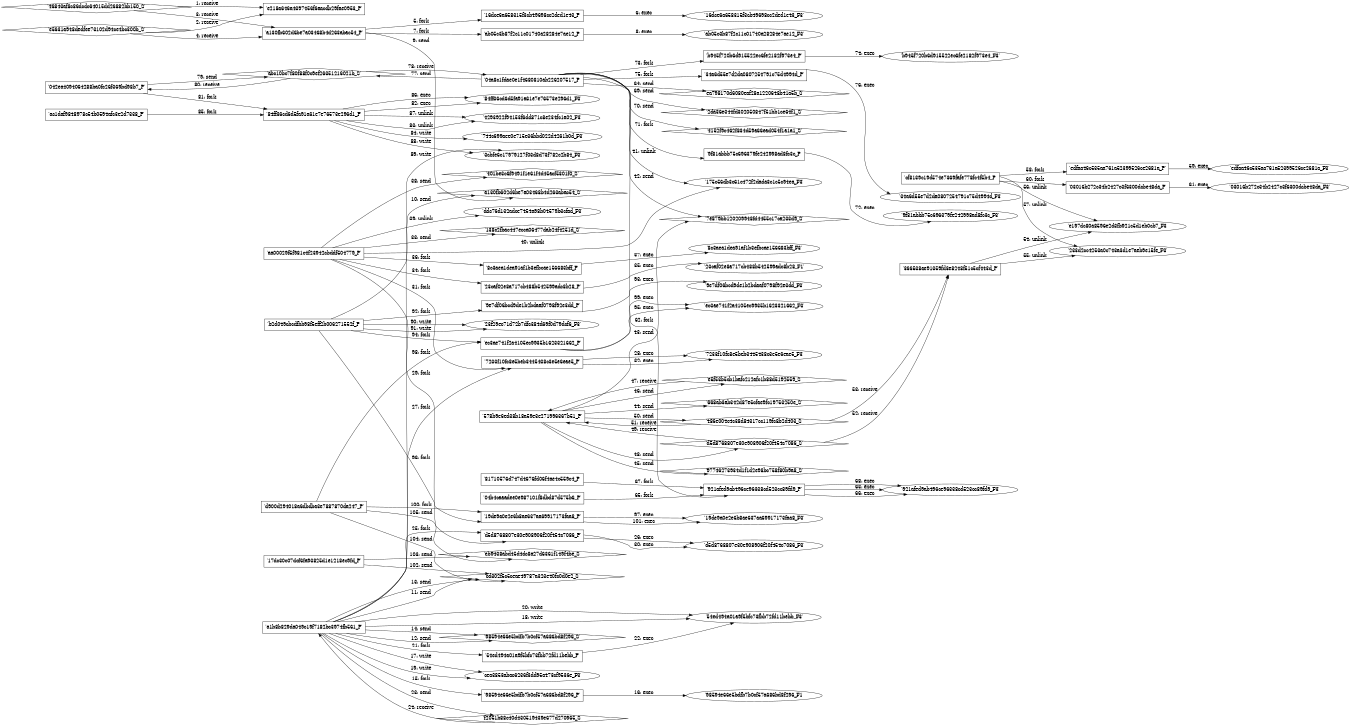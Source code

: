 digraph "D:\Learning\Paper\apt\基于CTI的攻击预警\Dataset\攻击图\ASGfromALLCTI\Evolved phishing Device registration trick adds to phishers’ toolbox for victims without MFA.dot" {
rankdir="LR"
size="9"
fixedsize="false"
splines="true"
nodesep=0.3
ranksep=0
fontsize=10
overlap="scalexy"
engine= "neato"
	"'e218a646a4397456f6aacdb29fae0953_P'" [node_type=Process shape=box]
	"'46843af8c86dcdc64015dd26882bb150_S'" [node_type=Socket shape=diamond]
	"'46843af8c86dcdc64015dd26882bb150_S'" -> "'e218a646a4397456f6aacdb29fae0953_P'" [label="1: receive"]
	"'e218a646a4397456f6aacdb29fae0953_P'" [node_type=Process shape=box]
	"'e5631a948dedfee73102d94ce4bc300b_S'" [node_type=Socket shape=diamond]
	"'e5631a948dedfee73102d94ce4bc300b_S'" -> "'e218a646a4397456f6aacdb29fae0953_P'" [label="2: receive"]
	"'a130fb602d6be7a03468b4d263abac54_P'" [node_type=Process shape=box]
	"'46843af8c86dcdc64015dd26882bb150_S'" [node_type=Socket shape=diamond]
	"'46843af8c86dcdc64015dd26882bb150_S'" -> "'a130fb602d6be7a03468b4d263abac54_P'" [label="3: receive"]
	"'a130fb602d6be7a03468b4d263abac54_P'" [node_type=Process shape=box]
	"'e5631a948dedfee73102d94ce4bc300b_S'" [node_type=Socket shape=diamond]
	"'e5631a948dedfee73102d94ce4bc300b_S'" -> "'a130fb602d6be7a03468b4d263abac54_P'" [label="4: receive"]
	"'a130fb602d6be7a03468b4d263abac54_P'" [node_type=Process shape=box]
	"'16dce6a658315f3cb49698cc2ded1e43_P'" [node_type=Process shape=box]
	"'a130fb602d6be7a03468b4d263abac54_P'" -> "'16dce6a658315f3cb49698cc2ded1e43_P'" [label="5: fork"]
	"'16dce6a658315f3cb49698cc2ded1e43_P'" [node_type=Process shape=box]
	"'16dce6a658315f3cb49698cc2ded1e43_F3'" [node_type=File shape=ellipse]
	"'16dce6a658315f3cb49698cc2ded1e43_P'" -> "'16dce6a658315f3cb49698cc2ded1e43_F3'" [label="6: exec"]
	"'a130fb602d6be7a03468b4d263abac54_P'" [node_type=Process shape=box]
	"'ab05c3b87f2c11c01740a28284e7ae12_P'" [node_type=Process shape=box]
	"'a130fb602d6be7a03468b4d263abac54_P'" -> "'ab05c3b87f2c11c01740a28284e7ae12_P'" [label="7: fork"]
	"'ab05c3b87f2c11c01740a28284e7ae12_P'" [node_type=Process shape=box]
	"'ab05c3b87f2c11c01740a28284e7ae12_F3'" [node_type=File shape=ellipse]
	"'ab05c3b87f2c11c01740a28284e7ae12_P'" -> "'ab05c3b87f2c11c01740a28284e7ae12_F3'" [label="8: exec"]
	"'a130fb602d6be7a03468b4d263abac54_S'" [node_type=Socket shape=diamond]
	"'a130fb602d6be7a03468b4d263abac54_P'" [node_type=Process shape=box]
	"'a130fb602d6be7a03468b4d263abac54_P'" -> "'a130fb602d6be7a03468b4d263abac54_S'" [label="9: send"]
	"'a130fb602d6be7a03468b4d263abac54_S'" [node_type=Socket shape=diamond]
	"'a1b8b829da049c19f7182bc3974fb561_P'" [node_type=Process shape=box]
	"'a1b8b829da049c19f7182bc3974fb561_P'" -> "'a130fb602d6be7a03468b4d263abac54_S'" [label="10: send"]
	"'cd302f5c5ceae49787a323e40fc0d0e2_S'" [node_type=Socket shape=diamond]
	"'a1b8b829da049c19f7182bc3974fb561_P'" [node_type=Process shape=box]
	"'a1b8b829da049c19f7182bc3974fb561_P'" -> "'cd302f5c5ceae49787a323e40fc0d0e2_S'" [label="11: send"]
	"'98594e66e5bdfb7b0cf57a686bd8f296_S'" [node_type=Socket shape=diamond]
	"'a1b8b829da049c19f7182bc3974fb561_P'" [node_type=Process shape=box]
	"'a1b8b829da049c19f7182bc3974fb561_P'" -> "'98594e66e5bdfb7b0cf57a686bd8f296_S'" [label="12: send"]
	"'cd302f5c5ceae49787a323e40fc0d0e2_S'" [node_type=Socket shape=diamond]
	"'a1b8b829da049c19f7182bc3974fb561_P'" [node_type=Process shape=box]
	"'a1b8b829da049c19f7182bc3974fb561_P'" -> "'cd302f5c5ceae49787a323e40fc0d0e2_S'" [label="13: send"]
	"'98594e66e5bdfb7b0cf57a686bd8f296_S'" [node_type=Socket shape=diamond]
	"'a1b8b829da049c19f7182bc3974fb561_P'" [node_type=Process shape=box]
	"'a1b8b829da049c19f7182bc3974fb561_P'" -> "'98594e66e5bdfb7b0cf57a686bd8f296_S'" [label="14: send"]
	"'a1b8b829da049c19f7182bc3974fb561_P'" [node_type=Process shape=box]
	"'98594e66e5bdfb7b0cf57a686bd8f296_P'" [node_type=Process shape=box]
	"'a1b8b829da049c19f7182bc3974fb561_P'" -> "'98594e66e5bdfb7b0cf57a686bd8f296_P'" [label="15: fork"]
	"'98594e66e5bdfb7b0cf57a686bd8f296_P'" [node_type=Process shape=box]
	"'98594e66e5bdfb7b0cf57a686bd8f296_F1'" [node_type=File shape=ellipse]
	"'98594e66e5bdfb7b0cf57a686bd8f296_P'" -> "'98594e66e5bdfb7b0cf57a686bd8f296_F1'" [label="16: exec"]
	"'cea3853abac6236f3dd95a473cf9536e_F3'" [node_type=file shape=ellipse]
	"'a1b8b829da049c19f7182bc3974fb561_P'" [node_type=Process shape=box]
	"'a1b8b829da049c19f7182bc3974fb561_P'" -> "'cea3853abac6236f3dd95a473cf9536e_F3'" [label="17: write"]
	"'54ed494a01a9f5bfc73fbb72fd11bebb_F3'" [node_type=file shape=ellipse]
	"'a1b8b829da049c19f7182bc3974fb561_P'" [node_type=Process shape=box]
	"'a1b8b829da049c19f7182bc3974fb561_P'" -> "'54ed494a01a9f5bfc73fbb72fd11bebb_F3'" [label="18: write"]
	"'cea3853abac6236f3dd95a473cf9536e_F3'" [node_type=file shape=ellipse]
	"'a1b8b829da049c19f7182bc3974fb561_P'" [node_type=Process shape=box]
	"'a1b8b829da049c19f7182bc3974fb561_P'" -> "'cea3853abac6236f3dd95a473cf9536e_F3'" [label="19: write"]
	"'54ed494a01a9f5bfc73fbb72fd11bebb_F3'" [node_type=file shape=ellipse]
	"'a1b8b829da049c19f7182bc3974fb561_P'" [node_type=Process shape=box]
	"'a1b8b829da049c19f7182bc3974fb561_P'" -> "'54ed494a01a9f5bfc73fbb72fd11bebb_F3'" [label="20: write"]
	"'a1b8b829da049c19f7182bc3974fb561_P'" [node_type=Process shape=box]
	"'54ed494a01a9f5bfc73fbb72fd11bebb_P'" [node_type=Process shape=box]
	"'a1b8b829da049c19f7182bc3974fb561_P'" -> "'54ed494a01a9f5bfc73fbb72fd11bebb_P'" [label="21: fork"]
	"'54ed494a01a9f5bfc73fbb72fd11bebb_P'" [node_type=Process shape=box]
	"'54ed494a01a9f5bfc73fbb72fd11bebb_F3'" [node_type=File shape=ellipse]
	"'54ed494a01a9f5bfc73fbb72fd11bebb_P'" -> "'54ed494a01a9f5bfc73fbb72fd11bebb_F3'" [label="22: exec"]
	"'f2051b88c40d430519439e677d270965_S'" [node_type=Socket shape=diamond]
	"'a1b8b829da049c19f7182bc3974fb561_P'" [node_type=Process shape=box]
	"'a1b8b829da049c19f7182bc3974fb561_P'" -> "'f2051b88c40d430519439e677d270965_S'" [label="23: send"]
	"'f2051b88c40d430519439e677d270965_S'" -> "'a1b8b829da049c19f7182bc3974fb561_P'" [label="24: receive"]
	"'a1b8b829da049c19f7182bc3974fb561_P'" [node_type=Process shape=box]
	"'d5d8768807e30e908906f20f454c7086_P'" [node_type=Process shape=box]
	"'a1b8b829da049c19f7182bc3974fb561_P'" -> "'d5d8768807e30e908906f20f454c7086_P'" [label="25: fork"]
	"'d5d8768807e30e908906f20f454c7086_P'" [node_type=Process shape=box]
	"'d5d8768807e30e908906f20f454c7086_F3'" [node_type=File shape=ellipse]
	"'d5d8768807e30e908906f20f454c7086_P'" -> "'d5d8768807e30e908906f20f454c7086_F3'" [label="26: exec"]
	"'a1b8b829da049c19f7182bc3974fb561_P'" [node_type=Process shape=box]
	"'7233f10fc8e5beb3445438c3e5e6eae5_P'" [node_type=Process shape=box]
	"'a1b8b829da049c19f7182bc3974fb561_P'" -> "'7233f10fc8e5beb3445438c3e5e6eae5_P'" [label="27: fork"]
	"'7233f10fc8e5beb3445438c3e5e6eae5_P'" [node_type=Process shape=box]
	"'7233f10fc8e5beb3445438c3e5e6eae5_F3'" [node_type=File shape=ellipse]
	"'7233f10fc8e5beb3445438c3e5e6eae5_P'" -> "'7233f10fc8e5beb3445438c3e5e6eae5_F3'" [label="28: exec"]
	"'aa00029f5f981c4f23942cbddf504779_P'" [node_type=Process shape=box]
	"'d5d8768807e30e908906f20f454c7086_P'" [node_type=Process shape=box]
	"'aa00029f5f981c4f23942cbddf504779_P'" -> "'d5d8768807e30e908906f20f454c7086_P'" [label="29: fork"]
	"'d5d8768807e30e908906f20f454c7086_P'" [node_type=Process shape=box]
	"'d5d8768807e30e908906f20f454c7086_F3'" [node_type=File shape=ellipse]
	"'d5d8768807e30e908906f20f454c7086_P'" -> "'d5d8768807e30e908906f20f454c7086_F3'" [label="30: exec"]
	"'aa00029f5f981c4f23942cbddf504779_P'" [node_type=Process shape=box]
	"'7233f10fc8e5beb3445438c3e5e6eae5_P'" [node_type=Process shape=box]
	"'aa00029f5f981c4f23942cbddf504779_P'" -> "'7233f10fc8e5beb3445438c3e5e6eae5_P'" [label="31: fork"]
	"'7233f10fc8e5beb3445438c3e5e6eae5_P'" [node_type=Process shape=box]
	"'7233f10fc8e5beb3445438c3e5e6eae5_F3'" [node_type=File shape=ellipse]
	"'7233f10fc8e5beb3445438c3e5e6eae5_P'" -> "'7233f10fc8e5beb3445438c3e5e6eae5_F3'" [label="32: exec"]
	"'138c2fbac447ecca06477dab24f4251d_S'" [node_type=Socket shape=diamond]
	"'aa00029f5f981c4f23942cbddf504779_P'" [node_type=Process shape=box]
	"'aa00029f5f981c4f23942cbddf504779_P'" -> "'138c2fbac447ecca06477dab24f4251d_S'" [label="33: send"]
	"'aa00029f5f981c4f23942cbddf504779_P'" [node_type=Process shape=box]
	"'23caf02e8a717cb488b542599adc8b28_P'" [node_type=Process shape=box]
	"'aa00029f5f981c4f23942cbddf504779_P'" -> "'23caf02e8a717cb488b542599adc8b28_P'" [label="34: fork"]
	"'23caf02e8a717cb488b542599adc8b28_P'" [node_type=Process shape=box]
	"'23caf02e8a717cb488b542599adc8b28_F1'" [node_type=File shape=ellipse]
	"'23caf02e8a717cb488b542599adc8b28_P'" -> "'23caf02e8a717cb488b542599adc8b28_F1'" [label="35: exec"]
	"'aa00029f5f981c4f23942cbddf504779_P'" [node_type=Process shape=box]
	"'8c3aea1dea91af1b3efbcae156683bff_P'" [node_type=Process shape=box]
	"'aa00029f5f981c4f23942cbddf504779_P'" -> "'8c3aea1dea91af1b3efbcae156683bff_P'" [label="36: fork"]
	"'8c3aea1dea91af1b3efbcae156683bff_P'" [node_type=Process shape=box]
	"'8c3aea1dea91af1b3efbcae156683bff_F3'" [node_type=File shape=ellipse]
	"'8c3aea1dea91af1b3efbcae156683bff_P'" -> "'8c3aea1dea91af1b3efbcae156683bff_F3'" [label="37: exec"]
	"'401be3c6f9491f1e61f4d45acf5301f0_S'" [node_type=Socket shape=diamond]
	"'aa00029f5f981c4f23942cbddf504779_P'" [node_type=Process shape=box]
	"'aa00029f5f981c4f23942cbddf504779_P'" -> "'401be3c6f9491f1e61f4d45acf5301f0_S'" [label="38: send"]
	"'ddc76d132adce7454a98b04579b3cfad_F3'" [node_type=file shape=ellipse]
	"'aa00029f5f981c4f23942cbddf504779_P'" [node_type=Process shape=box]
	"'aa00029f5f981c4f23942cbddf504779_P'" -> "'ddc76d132adce7454a98b04579b3cfad_F3'" [label="39: unlink"]
	"'175c56db3c61c472f2dada3c1c5c94ea_F3'" [node_type=file shape=ellipse]
	"'aa00029f5f981c4f23942cbddf504779_P'" [node_type=Process shape=box]
	"'aa00029f5f981c4f23942cbddf504779_P'" -> "'175c56db3c61c472f2dada3c1c5c94ea_F3'" [label="40: unlink"]
	"'175c56db3c61c472f2dada3c1c5c94ea_F3'" [node_type=file shape=ellipse]
	"'04a8c1fdae0e1f4680810ab226207517_P'" [node_type=Process shape=box]
	"'04a8c1fdae0e1f4680810ab226207517_P'" -> "'175c56db3c61c472f2dada3c1c5c94ea_F3'" [label="41: unlink"]
	"'7e879bb120209948fd4455c17ca233d9_S'" [node_type=Socket shape=diamond]
	"'04a8c1fdae0e1f4680810ab226207517_P'" [node_type=Process shape=box]
	"'04a8c1fdae0e1f4680810ab226207517_P'" -> "'7e879bb120209948fd4455c17ca233d9_S'" [label="42: send"]
	"'7e879bb120209948fd4455c17ca233d9_S'" [node_type=Socket shape=diamond]
	"'578b9e6ed38b18a59e3e271996367b51_P'" [node_type=Process shape=box]
	"'578b9e6ed38b18a59e3e271996367b51_P'" -> "'7e879bb120209948fd4455c17ca233d9_S'" [label="43: send"]
	"'668ab3ab342d87e5cfae9fc19753250e_S'" [node_type=Socket shape=diamond]
	"'578b9e6ed38b18a59e3e271996367b51_P'" [node_type=Process shape=box]
	"'578b9e6ed38b18a59e3e271996367b51_P'" -> "'668ab3ab342d87e5cfae9fc19753250e_S'" [label="44: send"]
	"'97746273934d1f1d2e98bc758f80b9a8_S'" [node_type=Socket shape=diamond]
	"'578b9e6ed38b18a59e3e271996367b51_P'" [node_type=Process shape=box]
	"'578b9e6ed38b18a59e3e271996367b51_P'" -> "'97746273934d1f1d2e98bc758f80b9a8_S'" [label="45: send"]
	"'e5f53b5cb1bafc212afc1b88d5192559_S'" [node_type=Socket shape=diamond]
	"'578b9e6ed38b18a59e3e271996367b51_P'" [node_type=Process shape=box]
	"'578b9e6ed38b18a59e3e271996367b51_P'" -> "'e5f53b5cb1bafc212afc1b88d5192559_S'" [label="46: send"]
	"'e5f53b5cb1bafc212afc1b88d5192559_S'" -> "'578b9e6ed38b18a59e3e271996367b51_P'" [label="47: receive"]
	"'d5d8768807e30e908906f20f454c7086_S'" [node_type=Socket shape=diamond]
	"'578b9e6ed38b18a59e3e271996367b51_P'" [node_type=Process shape=box]
	"'578b9e6ed38b18a59e3e271996367b51_P'" -> "'d5d8768807e30e908906f20f454c7086_S'" [label="48: send"]
	"'d5d8768807e30e908906f20f454c7086_S'" -> "'578b9e6ed38b18a59e3e271996367b51_P'" [label="49: receive"]
	"'486e004c4c38d84317cc119fc8b2d403_S'" [node_type=Socket shape=diamond]
	"'578b9e6ed38b18a59e3e271996367b51_P'" [node_type=Process shape=box]
	"'578b9e6ed38b18a59e3e271996367b51_P'" -> "'486e004c4c38d84317cc119fc8b2d403_S'" [label="50: send"]
	"'486e004c4c38d84317cc119fc8b2d403_S'" -> "'578b9e6ed38b18a59e3e271996367b51_P'" [label="51: receive"]
	"'366538ae91359fd3e8248f51c5cf443d_P'" [node_type=Process shape=box]
	"'d5d8768807e30e908906f20f454c7086_S'" [node_type=Socket shape=diamond]
	"'d5d8768807e30e908906f20f454c7086_S'" -> "'366538ae91359fd3e8248f51c5cf443d_P'" [label="52: receive"]
	"'366538ae91359fd3e8248f51c5cf443d_P'" [node_type=Process shape=box]
	"'486e004c4c38d84317cc119fc8b2d403_S'" [node_type=Socket shape=diamond]
	"'486e004c4c38d84317cc119fc8b2d403_S'" -> "'366538ae91359fd3e8248f51c5cf443d_P'" [label="53: receive"]
	"'e197dc80a8596e2d3fb921c5d1eb0cb7_F3'" [node_type=file shape=ellipse]
	"'366538ae91359fd3e8248f51c5cf443d_P'" [node_type=Process shape=box]
	"'366538ae91359fd3e8248f51c5cf443d_P'" -> "'e197dc80a8596e2d3fb921c5d1eb0cb7_F3'" [label="54: unlink"]
	"'233d2cc4253a0c743a3d1e7aeb9e15fe_F3'" [node_type=file shape=ellipse]
	"'366538ae91359fd3e8248f51c5cf443d_P'" [node_type=Process shape=box]
	"'366538ae91359fd3e8248f51c5cf443d_P'" -> "'233d2cc4253a0c743a3d1e7aeb9e15fe_F3'" [label="55: unlink"]
	"'e197dc80a8596e2d3fb921c5d1eb0cb7_F3'" [node_type=file shape=ellipse]
	"'cf8139c19d574e7369fafe778fc4f5b4_P'" [node_type=Process shape=box]
	"'cf8139c19d574e7369fafe778fc4f5b4_P'" -> "'e197dc80a8596e2d3fb921c5d1eb0cb7_F3'" [label="56: unlink"]
	"'233d2cc4253a0c743a3d1e7aeb9e15fe_F3'" [node_type=file shape=ellipse]
	"'cf8139c19d574e7369fafe778fc4f5b4_P'" [node_type=Process shape=box]
	"'cf8139c19d574e7369fafe778fc4f5b4_P'" -> "'233d2cc4253a0c743a3d1e7aeb9e15fe_F3'" [label="57: unlink"]
	"'cf8139c19d574e7369fafe778fc4f5b4_P'" [node_type=Process shape=box]
	"'edfaa46c535aa761a52399526ce2681a_P'" [node_type=Process shape=box]
	"'cf8139c19d574e7369fafe778fc4f5b4_P'" -> "'edfaa46c535aa761a52399526ce2681a_P'" [label="58: fork"]
	"'edfaa46c535aa761a52399526ce2681a_P'" [node_type=Process shape=box]
	"'edfaa46c535aa761a52399526ce2681a_F3'" [node_type=File shape=ellipse]
	"'edfaa46c535aa761a52399526ce2681a_P'" -> "'edfaa46c535aa761a52399526ce2681a_F3'" [label="59: exec"]
	"'cf8139c19d574e7369fafe778fc4f5b4_P'" [node_type=Process shape=box]
	"'03016b272c34b2427c3f6300dcbe48da_P'" [node_type=Process shape=box]
	"'cf8139c19d574e7369fafe778fc4f5b4_P'" -> "'03016b272c34b2427c3f6300dcbe48da_P'" [label="60: fork"]
	"'03016b272c34b2427c3f6300dcbe48da_P'" [node_type=Process shape=box]
	"'03016b272c34b2427c3f6300dcbe48da_F3'" [node_type=File shape=ellipse]
	"'03016b272c34b2427c3f6300dcbe48da_P'" -> "'03016b272c34b2427c3f6300dcbe48da_F3'" [label="61: exec"]
	"'04a8c1fdae0e1f4680810ab226207517_P'" [node_type=Process shape=box]
	"'921afed9ab496ce96338cd523cc89fd9_P'" [node_type=Process shape=box]
	"'04a8c1fdae0e1f4680810ab226207517_P'" -> "'921afed9ab496ce96338cd523cc89fd9_P'" [label="62: fork"]
	"'921afed9ab496ce96338cd523cc89fd9_P'" [node_type=Process shape=box]
	"'921afed9ab496ce96338cd523cc89fd9_F3'" [node_type=File shape=ellipse]
	"'921afed9ab496ce96338cd523cc89fd9_P'" -> "'921afed9ab496ce96338cd523cc89fd9_F3'" [label="63: exec"]
	"'ea798170d6080eaf28a1220648b41a5b_S'" [node_type=Socket shape=diamond]
	"'04a8c1fdae0e1f4680810ab226207517_P'" [node_type=Process shape=box]
	"'04a8c1fdae0e1f4680810ab226207517_P'" -> "'ea798170d6080eaf28a1220648b41a5b_S'" [label="64: send"]
	"'04b4caaadee0e987101f8dbd87d575b6_P'" [node_type=Process shape=box]
	"'921afed9ab496ce96338cd523cc89fd9_P'" [node_type=Process shape=box]
	"'04b4caaadee0e987101f8dbd87d575b6_P'" -> "'921afed9ab496ce96338cd523cc89fd9_P'" [label="65: fork"]
	"'921afed9ab496ce96338cd523cc89fd9_P'" [node_type=Process shape=box]
	"'921afed9ab496ce96338cd523cc89fd9_F3'" [node_type=File shape=ellipse]
	"'921afed9ab496ce96338cd523cc89fd9_P'" -> "'921afed9ab496ce96338cd523cc89fd9_F3'" [label="66: exec"]
	"'81710576d747d4676fd06f4ae4c559c4_P'" [node_type=Process shape=box]
	"'921afed9ab496ce96338cd523cc89fd9_P'" [node_type=Process shape=box]
	"'81710576d747d4676fd06f4ae4c559c4_P'" -> "'921afed9ab496ce96338cd523cc89fd9_P'" [label="67: fork"]
	"'921afed9ab496ce96338cd523cc89fd9_P'" [node_type=Process shape=box]
	"'921afed9ab496ce96338cd523cc89fd9_F3'" [node_type=File shape=ellipse]
	"'921afed9ab496ce96338cd523cc89fd9_P'" -> "'921afed9ab496ce96338cd523cc89fd9_F3'" [label="68: exec"]
	"'2da36e344fd302050847f51bb1ce64f1_S'" [node_type=Socket shape=diamond]
	"'04a8c1fdae0e1f4680810ab226207517_P'" [node_type=Process shape=box]
	"'04a8c1fdae0e1f4680810ab226207517_P'" -> "'2da36e344fd302050847f51bb1ce64f1_S'" [label="69: send"]
	"'4152f9c462f834d59a66ead054f1a1a1_S'" [node_type=Socket shape=diamond]
	"'04a8c1fdae0e1f4680810ab226207517_P'" [node_type=Process shape=box]
	"'04a8c1fdae0e1f4680810ab226207517_P'" -> "'4152f9c462f834d59a66ead054f1a1a1_S'" [label="70: send"]
	"'04a8c1fdae0e1f4680810ab226207517_P'" [node_type=Process shape=box]
	"'9f81abbb75c696379fe242998ad8fc3c_P'" [node_type=Process shape=box]
	"'04a8c1fdae0e1f4680810ab226207517_P'" -> "'9f81abbb75c696379fe242998ad8fc3c_P'" [label="71: fork"]
	"'9f81abbb75c696379fe242998ad8fc3c_P'" [node_type=Process shape=box]
	"'9f81abbb75c696379fe242998ad8fc3c_F3'" [node_type=File shape=ellipse]
	"'9f81abbb75c696379fe242998ad8fc3c_P'" -> "'9f81abbb75c696379fe242998ad8fc3c_F3'" [label="72: exec"]
	"'04a8c1fdae0e1f4680810ab226207517_P'" [node_type=Process shape=box]
	"'b945f720b6d915522ec6fe2182f973e4_P'" [node_type=Process shape=box]
	"'04a8c1fdae0e1f4680810ab226207517_P'" -> "'b945f720b6d915522ec6fe2182f973e4_P'" [label="73: fork"]
	"'b945f720b6d915522ec6fe2182f973e4_P'" [node_type=Process shape=box]
	"'b945f720b6d915522ec6fe2182f973e4_F3'" [node_type=File shape=ellipse]
	"'b945f720b6d915522ec6fe2182f973e4_P'" -> "'b945f720b6d915522ec6fe2182f973e4_F3'" [label="74: exec"]
	"'04a8c1fdae0e1f4680810ab226207517_P'" [node_type=Process shape=box]
	"'34a6d55e7d2da0807254791c75d4994d_P'" [node_type=Process shape=box]
	"'04a8c1fdae0e1f4680810ab226207517_P'" -> "'34a6d55e7d2da0807254791c75d4994d_P'" [label="75: fork"]
	"'34a6d55e7d2da0807254791c75d4994d_P'" [node_type=Process shape=box]
	"'34a6d55e7d2da0807254791c75d4994d_F3'" [node_type=File shape=ellipse]
	"'34a6d55e7d2da0807254791c75d4994d_P'" -> "'34a6d55e7d2da0807254791c75d4994d_F3'" [label="76: exec"]
	"'abc10bc7f80f88f0c9ef26351216021b_S'" [node_type=Socket shape=diamond]
	"'04a8c1fdae0e1f4680810ab226207517_P'" [node_type=Process shape=box]
	"'04a8c1fdae0e1f4680810ab226207517_P'" -> "'abc10bc7f80f88f0c9ef26351216021b_S'" [label="77: send"]
	"'abc10bc7f80f88f0c9ef26351216021b_S'" -> "'04a8c1fdae0e1f4680810ab226207517_P'" [label="78: receive"]
	"'abc10bc7f80f88f0c9ef26351216021b_S'" [node_type=Socket shape=diamond]
	"'042ea4094064288ba0fc26f369bd98b7_P'" [node_type=Process shape=box]
	"'042ea4094064288ba0fc26f369bd98b7_P'" -> "'abc10bc7f80f88f0c9ef26351216021b_S'" [label="79: send"]
	"'abc10bc7f80f88f0c9ef26351216021b_S'" -> "'042ea4094064288ba0fc26f369bd98b7_P'" [label="80: receive"]
	"'042ea4094064288ba0fc26f369bd98b7_P'" [node_type=Process shape=box]
	"'84ff36cd6d5fa91a61e7e76573e296d1_P'" [node_type=Process shape=box]
	"'042ea4094064288ba0fc26f369bd98b7_P'" -> "'84ff36cd6d5fa91a61e7e76573e296d1_P'" [label="81: fork"]
	"'84ff36cd6d5fa91a61e7e76573e296d1_P'" [node_type=Process shape=box]
	"'84ff36cd6d5fa91a61e7e76573e296d1_F3'" [node_type=File shape=ellipse]
	"'84ff36cd6d5fa91a61e7e76573e296d1_P'" -> "'84ff36cd6d5fa91a61e7e76573e296d1_F3'" [label="82: exec"]
	"'4293922f94153f6dd871c8e234fc1a02_F3'" [node_type=file shape=ellipse]
	"'84ff36cd6d5fa91a61e7e76573e296d1_P'" [node_type=Process shape=box]
	"'84ff36cd6d5fa91a61e7e76573e296d1_P'" -> "'4293922f94153f6dd871c8e234fc1a02_F3'" [label="83: unlink"]
	"'744c699aee0e715e36bbd022d4261b0d_F3'" [node_type=file shape=ellipse]
	"'84ff36cd6d5fa91a61e7e76573e296d1_P'" [node_type=Process shape=box]
	"'84ff36cd6d5fa91a61e7e76573e296d1_P'" -> "'744c699aee0e715e36bbd022d4261b0d_F3'" [label="84: write"]
	"'ac1daf9848978c54b0594afc3e2d7338_P'" [node_type=Process shape=box]
	"'84ff36cd6d5fa91a61e7e76573e296d1_P'" [node_type=Process shape=box]
	"'ac1daf9848978c54b0594afc3e2d7338_P'" -> "'84ff36cd6d5fa91a61e7e76573e296d1_P'" [label="85: fork"]
	"'84ff36cd6d5fa91a61e7e76573e296d1_P'" [node_type=Process shape=box]
	"'84ff36cd6d5fa91a61e7e76573e296d1_F3'" [node_type=File shape=ellipse]
	"'84ff36cd6d5fa91a61e7e76573e296d1_P'" -> "'84ff36cd6d5fa91a61e7e76573e296d1_F3'" [label="86: exec"]
	"'4293922f94153f6dd871c8e234fc1a02_F3'" [node_type=file shape=ellipse]
	"'84ff36cd6d5fa91a61e7e76573e296d1_P'" [node_type=Process shape=box]
	"'84ff36cd6d5fa91a61e7e76573e296d1_P'" -> "'4293922f94153f6dd871c8e234fc1a02_F3'" [label="87: unlink"]
	"'3cbfe6c17979127f03d8d73f782c2b84_F3'" [node_type=file shape=ellipse]
	"'84ff36cd6d5fa91a61e7e76573e296d1_P'" [node_type=Process shape=box]
	"'84ff36cd6d5fa91a61e7e76573e296d1_P'" -> "'3cbfe6c17979127f03d8d73f782c2b84_F3'" [label="88: write"]
	"'3cbfe6c17979127f03d8d73f782c2b84_F3'" [node_type=file shape=ellipse]
	"'b2d049cbcdfbb98f5eff2b006271552f_P'" [node_type=Process shape=box]
	"'b2d049cbcdfbb98f5eff2b006271552f_P'" -> "'3cbfe6c17979127f03d8d73f782c2b84_F3'" [label="89: write"]
	"'23f29ec71d72b7dfc384d69f0d79dcf6_F3'" [node_type=file shape=ellipse]
	"'b2d049cbcdfbb98f5eff2b006271552f_P'" [node_type=Process shape=box]
	"'b2d049cbcdfbb98f5eff2b006271552f_P'" -> "'23f29ec71d72b7dfc384d69f0d79dcf6_F3'" [label="90: write"]
	"'23f29ec71d72b7dfc384d69f0d79dcf6_F3'" [node_type=file shape=ellipse]
	"'b2d049cbcdfbb98f5eff2b006271552f_P'" [node_type=Process shape=box]
	"'b2d049cbcdfbb98f5eff2b006271552f_P'" -> "'23f29ec71d72b7dfc384d69f0d79dcf6_F3'" [label="91: write"]
	"'b2d049cbcdfbb98f5eff2b006271552f_P'" [node_type=Process shape=box]
	"'9e7df06bcd9de1b2bdaaf0798f92e3dd_P'" [node_type=Process shape=box]
	"'b2d049cbcdfbb98f5eff2b006271552f_P'" -> "'9e7df06bcd9de1b2bdaaf0798f92e3dd_P'" [label="92: fork"]
	"'9e7df06bcd9de1b2bdaaf0798f92e3dd_P'" [node_type=Process shape=box]
	"'9e7df06bcd9de1b2bdaaf0798f92e3dd_F3'" [node_type=File shape=ellipse]
	"'9e7df06bcd9de1b2bdaaf0798f92e3dd_P'" -> "'9e7df06bcd9de1b2bdaaf0798f92e3dd_F3'" [label="93: exec"]
	"'b2d049cbcdfbb98f5eff2b006271552f_P'" [node_type=Process shape=box]
	"'ec3ae741f2a4105ec9935b1623321662_P'" [node_type=Process shape=box]
	"'b2d049cbcdfbb98f5eff2b006271552f_P'" -> "'ec3ae741f2a4105ec9935b1623321662_P'" [label="94: fork"]
	"'ec3ae741f2a4105ec9935b1623321662_P'" [node_type=Process shape=box]
	"'ec3ae741f2a4105ec9935b1623321662_F3'" [node_type=File shape=ellipse]
	"'ec3ae741f2a4105ec9935b1623321662_P'" -> "'ec3ae741f2a4105ec9935b1623321662_F3'" [label="95: exec"]
	"'b2d049cbcdfbb98f5eff2b006271552f_P'" [node_type=Process shape=box]
	"'19de9a0e2e6b8ae637aa69917173faa8_P'" [node_type=Process shape=box]
	"'b2d049cbcdfbb98f5eff2b006271552f_P'" -> "'19de9a0e2e6b8ae637aa69917173faa8_P'" [label="96: fork"]
	"'19de9a0e2e6b8ae637aa69917173faa8_P'" [node_type=Process shape=box]
	"'19de9a0e2e6b8ae637aa69917173faa8_F3'" [node_type=File shape=ellipse]
	"'19de9a0e2e6b8ae637aa69917173faa8_P'" -> "'19de9a0e2e6b8ae637aa69917173faa8_F3'" [label="97: exec"]
	"'d900d294018a6dbdba3e7887870da247_P'" [node_type=Process shape=box]
	"'ec3ae741f2a4105ec9935b1623321662_P'" [node_type=Process shape=box]
	"'d900d294018a6dbdba3e7887870da247_P'" -> "'ec3ae741f2a4105ec9935b1623321662_P'" [label="98: fork"]
	"'ec3ae741f2a4105ec9935b1623321662_P'" [node_type=Process shape=box]
	"'ec3ae741f2a4105ec9935b1623321662_F3'" [node_type=File shape=ellipse]
	"'ec3ae741f2a4105ec9935b1623321662_P'" -> "'ec3ae741f2a4105ec9935b1623321662_F3'" [label="99: exec"]
	"'d900d294018a6dbdba3e7887870da247_P'" [node_type=Process shape=box]
	"'19de9a0e2e6b8ae637aa69917173faa8_P'" [node_type=Process shape=box]
	"'d900d294018a6dbdba3e7887870da247_P'" -> "'19de9a0e2e6b8ae637aa69917173faa8_P'" [label="100: fork"]
	"'19de9a0e2e6b8ae637aa69917173faa8_P'" [node_type=Process shape=box]
	"'19de9a0e2e6b8ae637aa69917173faa8_F3'" [node_type=File shape=ellipse]
	"'19de9a0e2e6b8ae637aa69917173faa8_P'" -> "'19de9a0e2e6b8ae637aa69917173faa8_F3'" [label="101: exec"]
	"'cd302f5c5ceae49787a323e40fc0d0e2_S'" [node_type=Socket shape=diamond]
	"'17dc30c07dcf6fa93825d1e1218ec9fd_P'" [node_type=Process shape=box]
	"'17dc30c07dcf6fa93825d1e1218ec9fd_P'" -> "'cd302f5c5ceae49787a323e40fc0d0e2_S'" [label="102: send"]
	"'eb9438abd45d4dc8a27d6361f149f4be_S'" [node_type=Socket shape=diamond]
	"'17dc30c07dcf6fa93825d1e1218ec9fd_P'" [node_type=Process shape=box]
	"'17dc30c07dcf6fa93825d1e1218ec9fd_P'" -> "'eb9438abd45d4dc8a27d6361f149f4be_S'" [label="103: send"]
	"'cd302f5c5ceae49787a323e40fc0d0e2_S'" [node_type=Socket shape=diamond]
	"'d900d294018a6dbdba3e7887870da247_P'" [node_type=Process shape=box]
	"'d900d294018a6dbdba3e7887870da247_P'" -> "'cd302f5c5ceae49787a323e40fc0d0e2_S'" [label="104: send"]
	"'eb9438abd45d4dc8a27d6361f149f4be_S'" [node_type=Socket shape=diamond]
	"'d900d294018a6dbdba3e7887870da247_P'" [node_type=Process shape=box]
	"'d900d294018a6dbdba3e7887870da247_P'" -> "'eb9438abd45d4dc8a27d6361f149f4be_S'" [label="105: send"]
}
